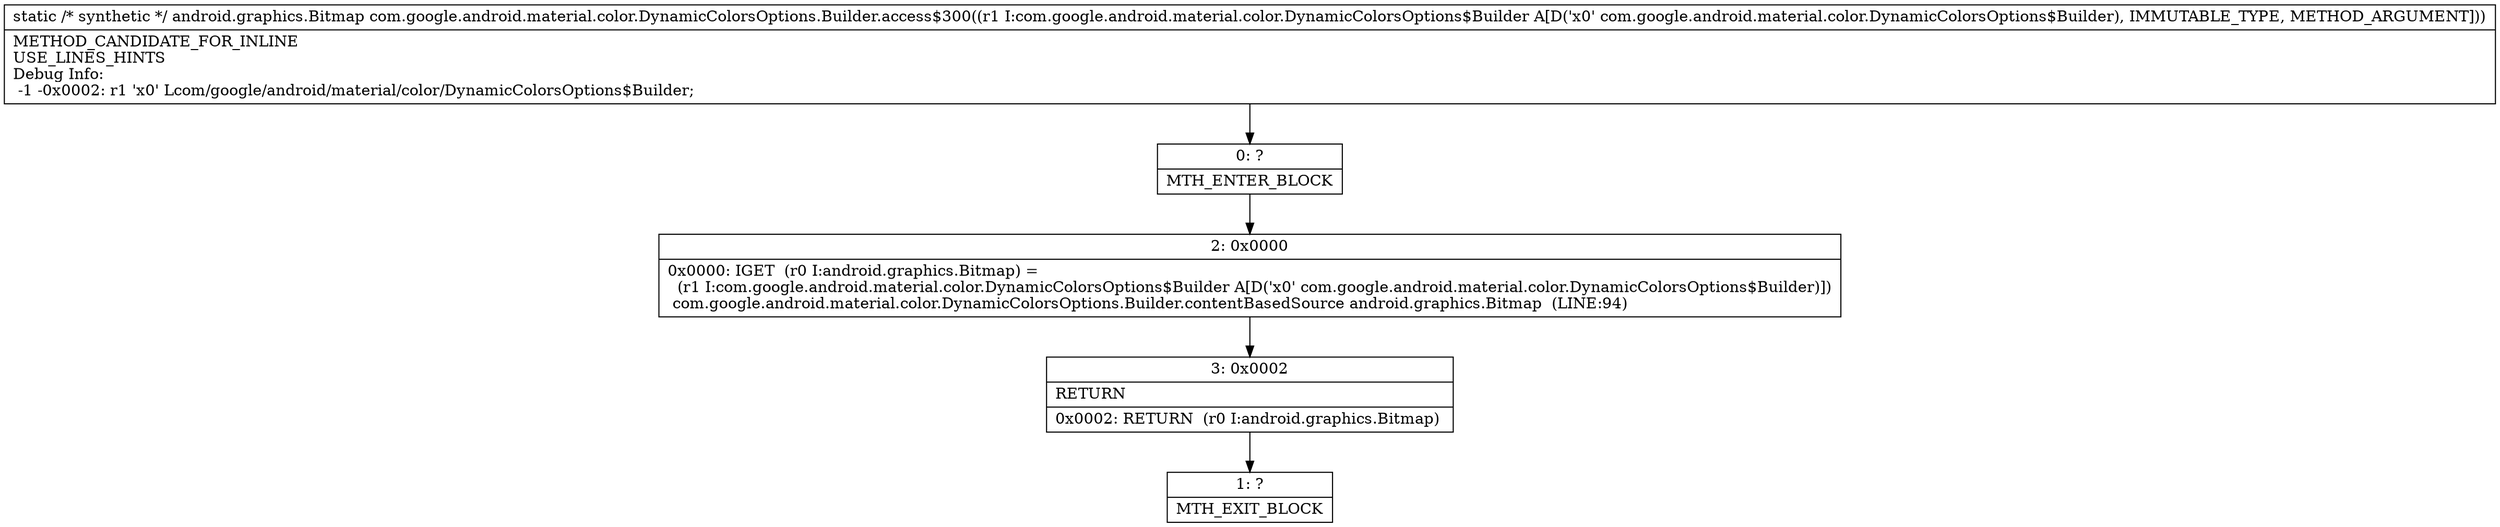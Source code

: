 digraph "CFG forcom.google.android.material.color.DynamicColorsOptions.Builder.access$300(Lcom\/google\/android\/material\/color\/DynamicColorsOptions$Builder;)Landroid\/graphics\/Bitmap;" {
Node_0 [shape=record,label="{0\:\ ?|MTH_ENTER_BLOCK\l}"];
Node_2 [shape=record,label="{2\:\ 0x0000|0x0000: IGET  (r0 I:android.graphics.Bitmap) = \l  (r1 I:com.google.android.material.color.DynamicColorsOptions$Builder A[D('x0' com.google.android.material.color.DynamicColorsOptions$Builder)])\l com.google.android.material.color.DynamicColorsOptions.Builder.contentBasedSource android.graphics.Bitmap  (LINE:94)\l}"];
Node_3 [shape=record,label="{3\:\ 0x0002|RETURN\l|0x0002: RETURN  (r0 I:android.graphics.Bitmap) \l}"];
Node_1 [shape=record,label="{1\:\ ?|MTH_EXIT_BLOCK\l}"];
MethodNode[shape=record,label="{static \/* synthetic *\/ android.graphics.Bitmap com.google.android.material.color.DynamicColorsOptions.Builder.access$300((r1 I:com.google.android.material.color.DynamicColorsOptions$Builder A[D('x0' com.google.android.material.color.DynamicColorsOptions$Builder), IMMUTABLE_TYPE, METHOD_ARGUMENT]))  | METHOD_CANDIDATE_FOR_INLINE\lUSE_LINES_HINTS\lDebug Info:\l  \-1 \-0x0002: r1 'x0' Lcom\/google\/android\/material\/color\/DynamicColorsOptions$Builder;\l}"];
MethodNode -> Node_0;Node_0 -> Node_2;
Node_2 -> Node_3;
Node_3 -> Node_1;
}

